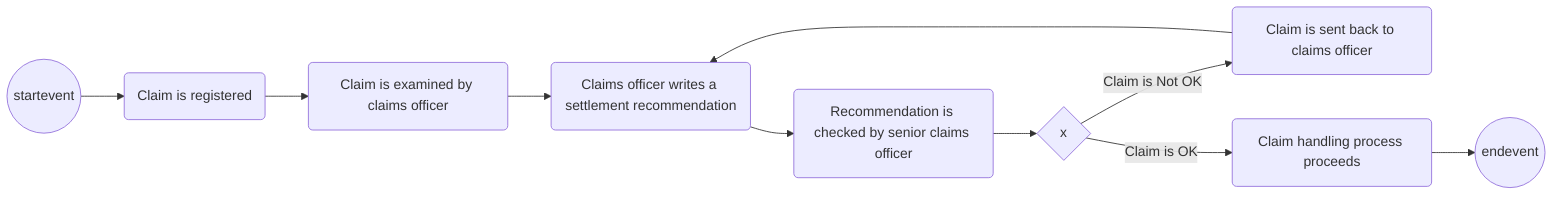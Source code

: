graph LR
1:startevent:((startevent)) --> 2:task:(Claim is registered)
2:task:(Claim is registered) --> 3:task:(Claim is examined by claims officer)
3:task:(Claim is examined by claims officer) --> 4:task:(Claims officer writes a settlement recommendation)
4:task:(Claims officer writes a settlement recommendation) --> 5:task:(Recommendation is checked by senior claims officer)
5:task:(Recommendation is checked by senior claims officer) --> 6:exclusivegateway:{x}
6:exclusivegateway:{x} --> |Claim is Not OK| 7:task:(Claim is sent back to claims officer)
7:task:(Claim is sent back to claims officer) --> 4:task:(Claims officer writes a settlement recommendation)
6:exclusivegateway:{x} --> |Claim is OK| 8:task:(Claim handling process proceeds)
8:task:(Claim handling process proceeds) --> 9:endevent:((endevent))